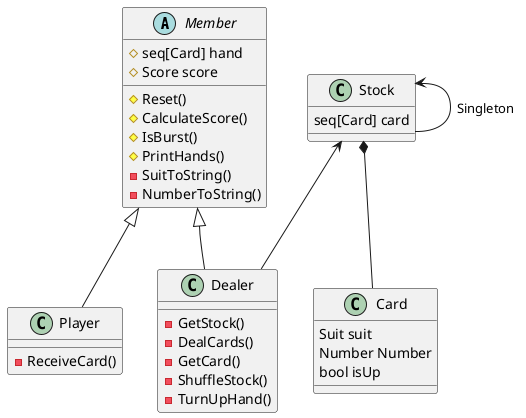 @startuml blackjack_class
Together {
    Abstract class Member {
        # seq[Card] hand
        # Score score
        # Reset()
        # CalculateScore()
        # IsBurst()
        # PrintHands()
        - SuitToString()
        - NumberToString()
    }
    Class Player {
        - ReceiveCard()
    }
    Class Dealer {
        - GetStock()
        - DealCards()
        - GetCard()
        - ShuffleStock()
        - TurnUpHand()
    }
}
Together {
    Class Card {
        Suit suit
        Number Number
        bool isUp
    }
Class Stock {
        seq[Card] card
    }
}

Member <|-- Player
Member <|-- Dealer

Stock <-- Dealer
Stock *-- Card
Stock <-- Stock : Singleton

@enduml